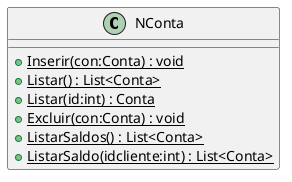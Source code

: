 @startuml
class NConta {
    + {static} Inserir(con:Conta) : void
    + {static} Listar() : List<Conta>
    + {static} Listar(id:int) : Conta
    + {static} Excluir(con:Conta) : void
    + {static} ListarSaldos() : List<Conta>
    + {static} ListarSaldo(idcliente:int) : List<Conta>
}
@enduml
